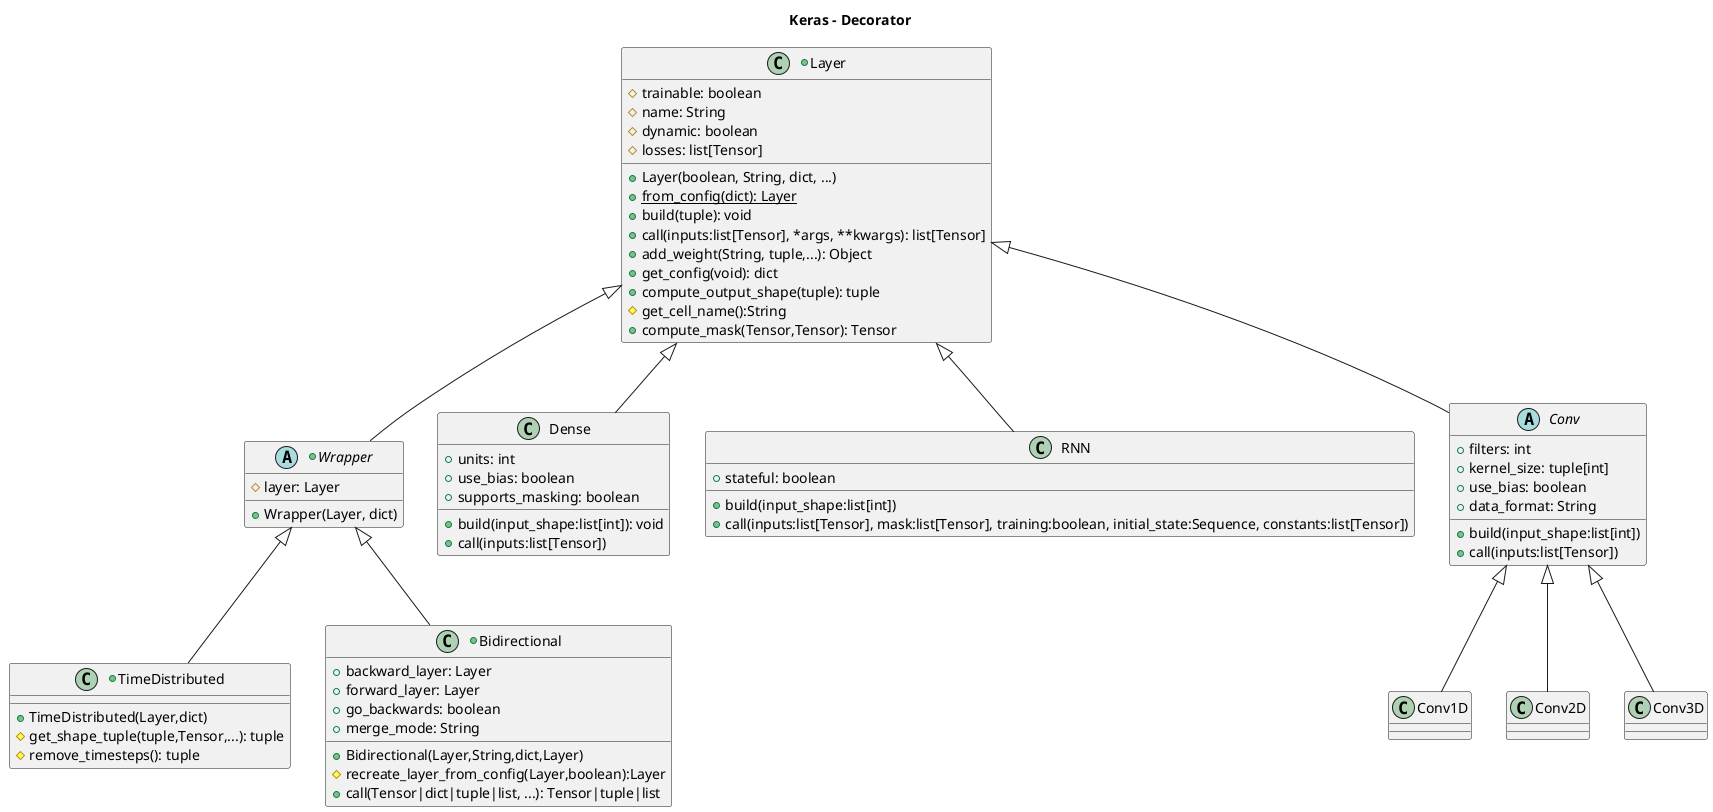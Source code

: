 @startuml

title Keras - Decorator
    

+abstract class Wrapper extends Layer{
    # layer: Layer
    + Wrapper(Layer, dict)
    
}

+class Layer{
    # trainable: boolean
    # name: String
    # dynamic: boolean
    # losses: list[Tensor]
    + Layer(boolean, String, dict, ...)
    +{static}from_config(dict): Layer
    + build(tuple): void
    + call(inputs:list[Tensor], *args, **kwargs): list[Tensor]
    + add_weight(String, tuple,...): Object
    + get_config(void): dict
    + compute_output_shape(tuple): tuple
    # get_cell_name():String
    + compute_mask(Tensor,Tensor): Tensor
}

+class TimeDistributed extends Wrapper{
    + TimeDistributed(Layer,dict)
    # get_shape_tuple(tuple,Tensor,...): tuple
    # remove_timesteps(): tuple
}
class Dense extends Layer {
    +build(input_shape:list[int]): void
    +call(inputs:list[Tensor])
    +units: int
    +use_bias: boolean
    +supports_masking: boolean
}

class RNN extends Layer {
    +build(input_shape:list[int])
    +call(inputs:list[Tensor], mask:list[Tensor], training:boolean, initial_state:Sequence, constants:list[Tensor])
    +stateful: boolean
}

abstract class Conv extends Layer {
    +build(input_shape:list[int])
    +call(inputs:list[Tensor])
    +filters: int
    +kernel_size: tuple[int]
    +use_bias: boolean
    +data_format: String
}
class Conv1D extends Conv{
    
}
class Conv2D extends Conv{

}
class Conv3D extends Conv{
    
}
+class Bidirectional extends Wrapper{
    + Bidirectional(Layer,String,dict,Layer)
    + backward_layer: Layer
    + forward_layer: Layer
    + go_backwards: boolean
    + merge_mode: String
    # recreate_layer_from_config(Layer,boolean):Layer
    + call(Tensor|dict|tuple|list, ...): Tensor|tuple|list
}
@enduml
